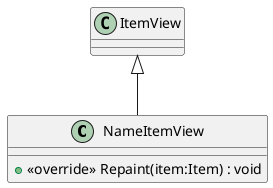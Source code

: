 @startuml
class NameItemView {
    + <<override>> Repaint(item:Item) : void
}
ItemView <|-- NameItemView
@enduml
